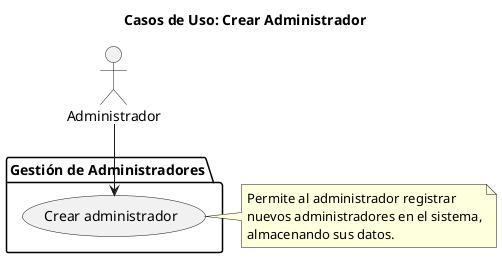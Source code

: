 @startuml
title Casos de Uso: Crear Administrador

actor Administrador

folder "Gestión de Administradores" as Administradores {
    Administrador --> (Crear administrador)
}

note right of (Crear administrador)
    Permite al administrador registrar
    nuevos administradores en el sistema,
    almacenando sus datos.
end note
@enduml

